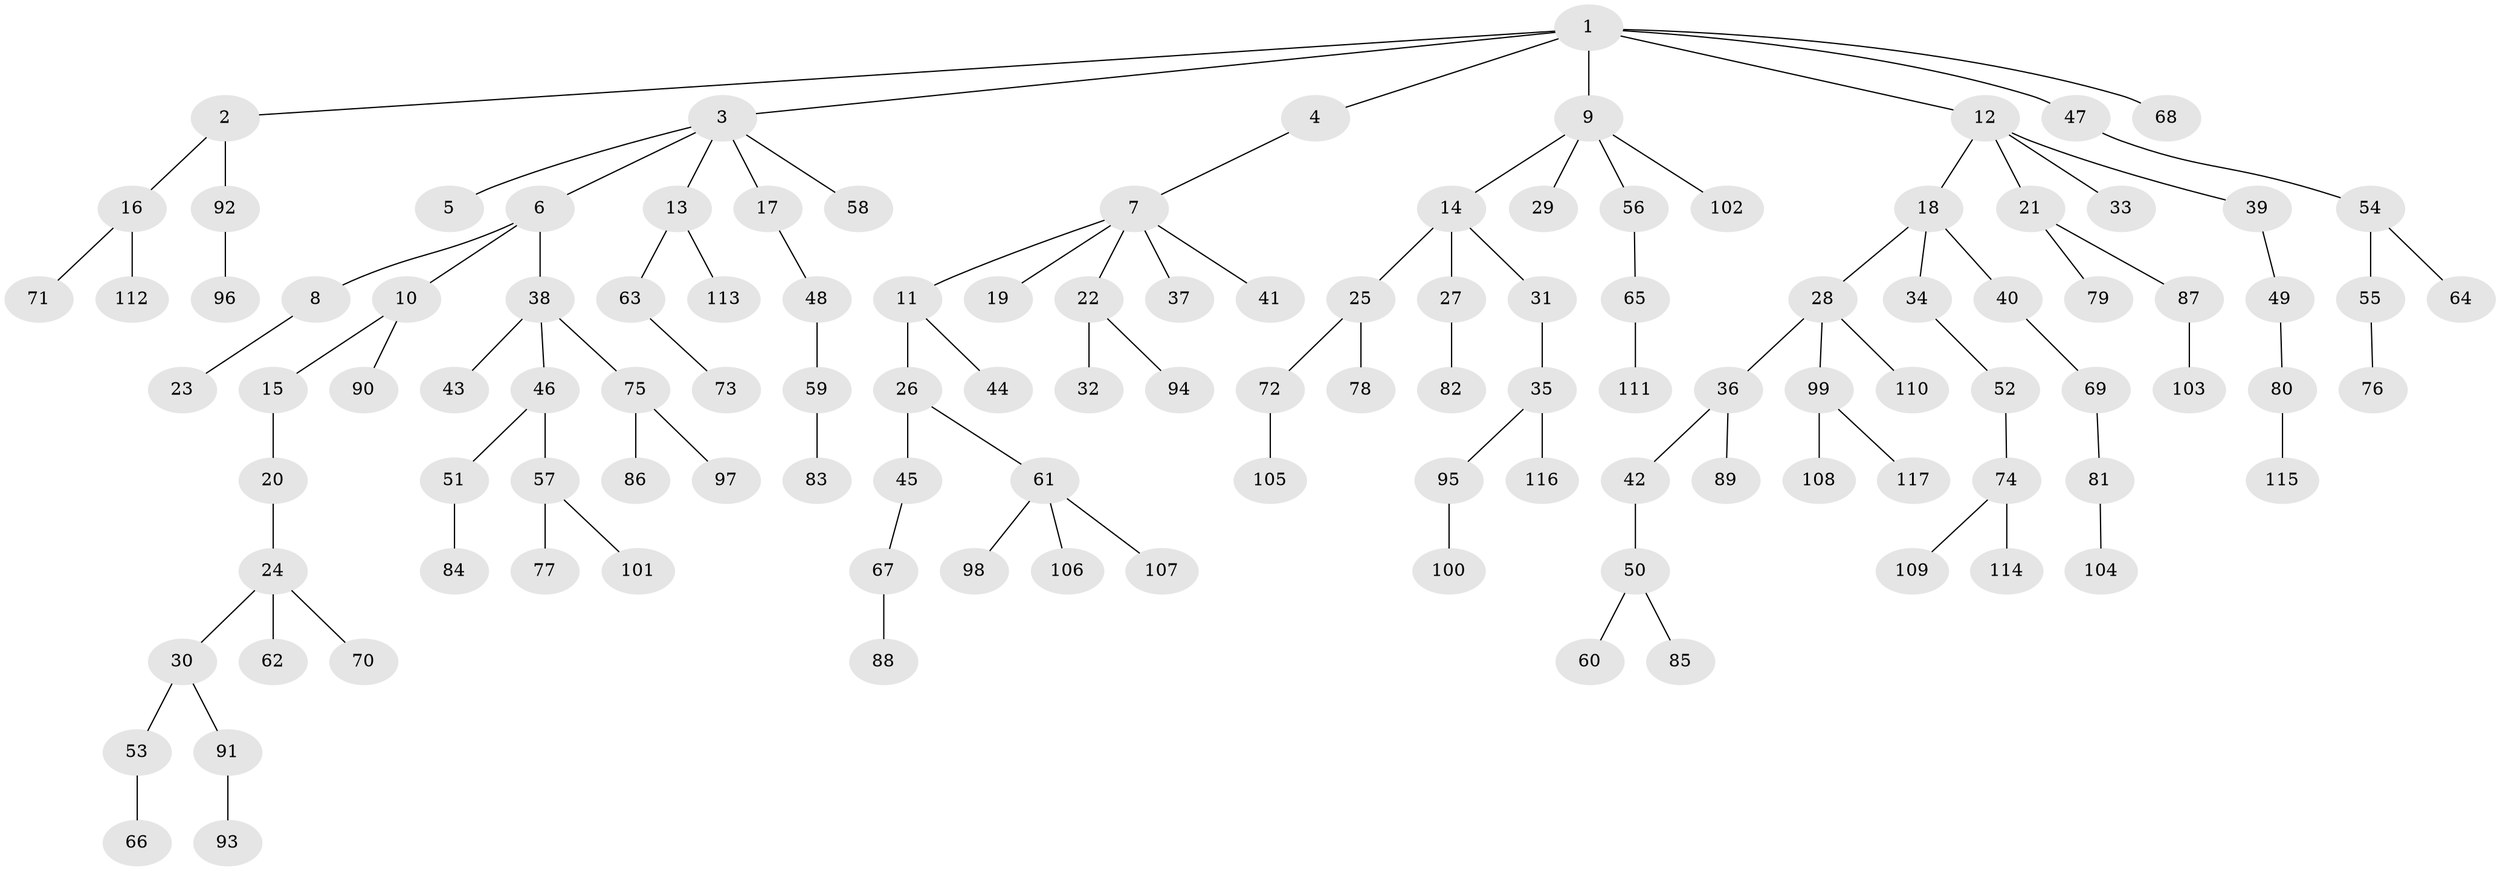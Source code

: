// Generated by graph-tools (version 1.1) at 2025/15/03/09/25 04:15:42]
// undirected, 117 vertices, 116 edges
graph export_dot {
graph [start="1"]
  node [color=gray90,style=filled];
  1;
  2;
  3;
  4;
  5;
  6;
  7;
  8;
  9;
  10;
  11;
  12;
  13;
  14;
  15;
  16;
  17;
  18;
  19;
  20;
  21;
  22;
  23;
  24;
  25;
  26;
  27;
  28;
  29;
  30;
  31;
  32;
  33;
  34;
  35;
  36;
  37;
  38;
  39;
  40;
  41;
  42;
  43;
  44;
  45;
  46;
  47;
  48;
  49;
  50;
  51;
  52;
  53;
  54;
  55;
  56;
  57;
  58;
  59;
  60;
  61;
  62;
  63;
  64;
  65;
  66;
  67;
  68;
  69;
  70;
  71;
  72;
  73;
  74;
  75;
  76;
  77;
  78;
  79;
  80;
  81;
  82;
  83;
  84;
  85;
  86;
  87;
  88;
  89;
  90;
  91;
  92;
  93;
  94;
  95;
  96;
  97;
  98;
  99;
  100;
  101;
  102;
  103;
  104;
  105;
  106;
  107;
  108;
  109;
  110;
  111;
  112;
  113;
  114;
  115;
  116;
  117;
  1 -- 2;
  1 -- 3;
  1 -- 4;
  1 -- 9;
  1 -- 12;
  1 -- 47;
  1 -- 68;
  2 -- 16;
  2 -- 92;
  3 -- 5;
  3 -- 6;
  3 -- 13;
  3 -- 17;
  3 -- 58;
  4 -- 7;
  6 -- 8;
  6 -- 10;
  6 -- 38;
  7 -- 11;
  7 -- 19;
  7 -- 22;
  7 -- 37;
  7 -- 41;
  8 -- 23;
  9 -- 14;
  9 -- 29;
  9 -- 56;
  9 -- 102;
  10 -- 15;
  10 -- 90;
  11 -- 26;
  11 -- 44;
  12 -- 18;
  12 -- 21;
  12 -- 33;
  12 -- 39;
  13 -- 63;
  13 -- 113;
  14 -- 25;
  14 -- 27;
  14 -- 31;
  15 -- 20;
  16 -- 71;
  16 -- 112;
  17 -- 48;
  18 -- 28;
  18 -- 34;
  18 -- 40;
  20 -- 24;
  21 -- 79;
  21 -- 87;
  22 -- 32;
  22 -- 94;
  24 -- 30;
  24 -- 62;
  24 -- 70;
  25 -- 72;
  25 -- 78;
  26 -- 45;
  26 -- 61;
  27 -- 82;
  28 -- 36;
  28 -- 99;
  28 -- 110;
  30 -- 53;
  30 -- 91;
  31 -- 35;
  34 -- 52;
  35 -- 95;
  35 -- 116;
  36 -- 42;
  36 -- 89;
  38 -- 43;
  38 -- 46;
  38 -- 75;
  39 -- 49;
  40 -- 69;
  42 -- 50;
  45 -- 67;
  46 -- 51;
  46 -- 57;
  47 -- 54;
  48 -- 59;
  49 -- 80;
  50 -- 60;
  50 -- 85;
  51 -- 84;
  52 -- 74;
  53 -- 66;
  54 -- 55;
  54 -- 64;
  55 -- 76;
  56 -- 65;
  57 -- 77;
  57 -- 101;
  59 -- 83;
  61 -- 98;
  61 -- 106;
  61 -- 107;
  63 -- 73;
  65 -- 111;
  67 -- 88;
  69 -- 81;
  72 -- 105;
  74 -- 109;
  74 -- 114;
  75 -- 86;
  75 -- 97;
  80 -- 115;
  81 -- 104;
  87 -- 103;
  91 -- 93;
  92 -- 96;
  95 -- 100;
  99 -- 108;
  99 -- 117;
}
